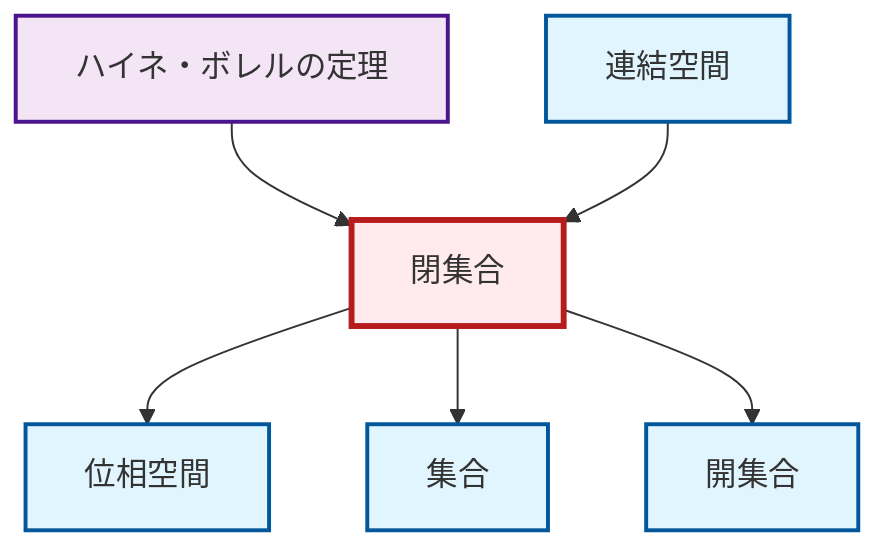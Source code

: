 graph TD
    classDef definition fill:#e1f5fe,stroke:#01579b,stroke-width:2px
    classDef theorem fill:#f3e5f5,stroke:#4a148c,stroke-width:2px
    classDef axiom fill:#fff3e0,stroke:#e65100,stroke-width:2px
    classDef example fill:#e8f5e9,stroke:#1b5e20,stroke-width:2px
    classDef current fill:#ffebee,stroke:#b71c1c,stroke-width:3px
    def-topological-space["位相空間"]:::definition
    def-closed-set["閉集合"]:::definition
    def-set["集合"]:::definition
    def-open-set["開集合"]:::definition
    def-connected["連結空間"]:::definition
    thm-heine-borel["ハイネ・ボレルの定理"]:::theorem
    def-closed-set --> def-topological-space
    def-closed-set --> def-set
    thm-heine-borel --> def-closed-set
    def-closed-set --> def-open-set
    def-connected --> def-closed-set
    class def-closed-set current
